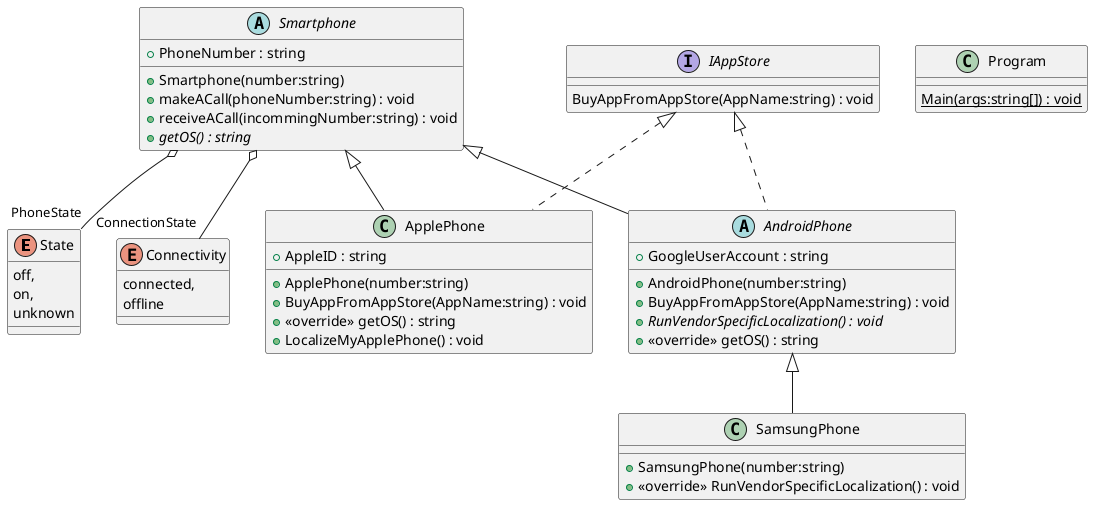 @startuml
enum State {
    off,
    on,
    unknown
}
enum Connectivity {
    connected,
    offline
}
abstract class Smartphone {
    + PhoneNumber : string
    + Smartphone(number:string)
    + makeACall(phoneNumber:string) : void
    + receiveACall(incommingNumber:string) : void
    + {abstract} getOS() : string
}
interface IAppStore {
    BuyAppFromAppStore(AppName:string) : void
}
class ApplePhone {
    + AppleID : string
    + ApplePhone(number:string)
    + BuyAppFromAppStore(AppName:string) : void
    + <<override>> getOS() : string
    + LocalizeMyApplePhone() : void
}
abstract class AndroidPhone {
    + GoogleUserAccount : string
    + AndroidPhone(number:string)
    + BuyAppFromAppStore(AppName:string) : void
    + {abstract} RunVendorSpecificLocalization() : void
    + <<override>> getOS() : string
}
class SamsungPhone {
    + SamsungPhone(number:string)
    + <<override>> RunVendorSpecificLocalization() : void
}
class Program {
    {static} Main(args:string[]) : void
}
Smartphone o-- "PhoneState" State
Smartphone o-- "ConnectionState" Connectivity
Smartphone <|-- ApplePhone
IAppStore <|.. ApplePhone
Smartphone <|-- AndroidPhone
IAppStore <|.. AndroidPhone
AndroidPhone <|-- SamsungPhone
@enduml
